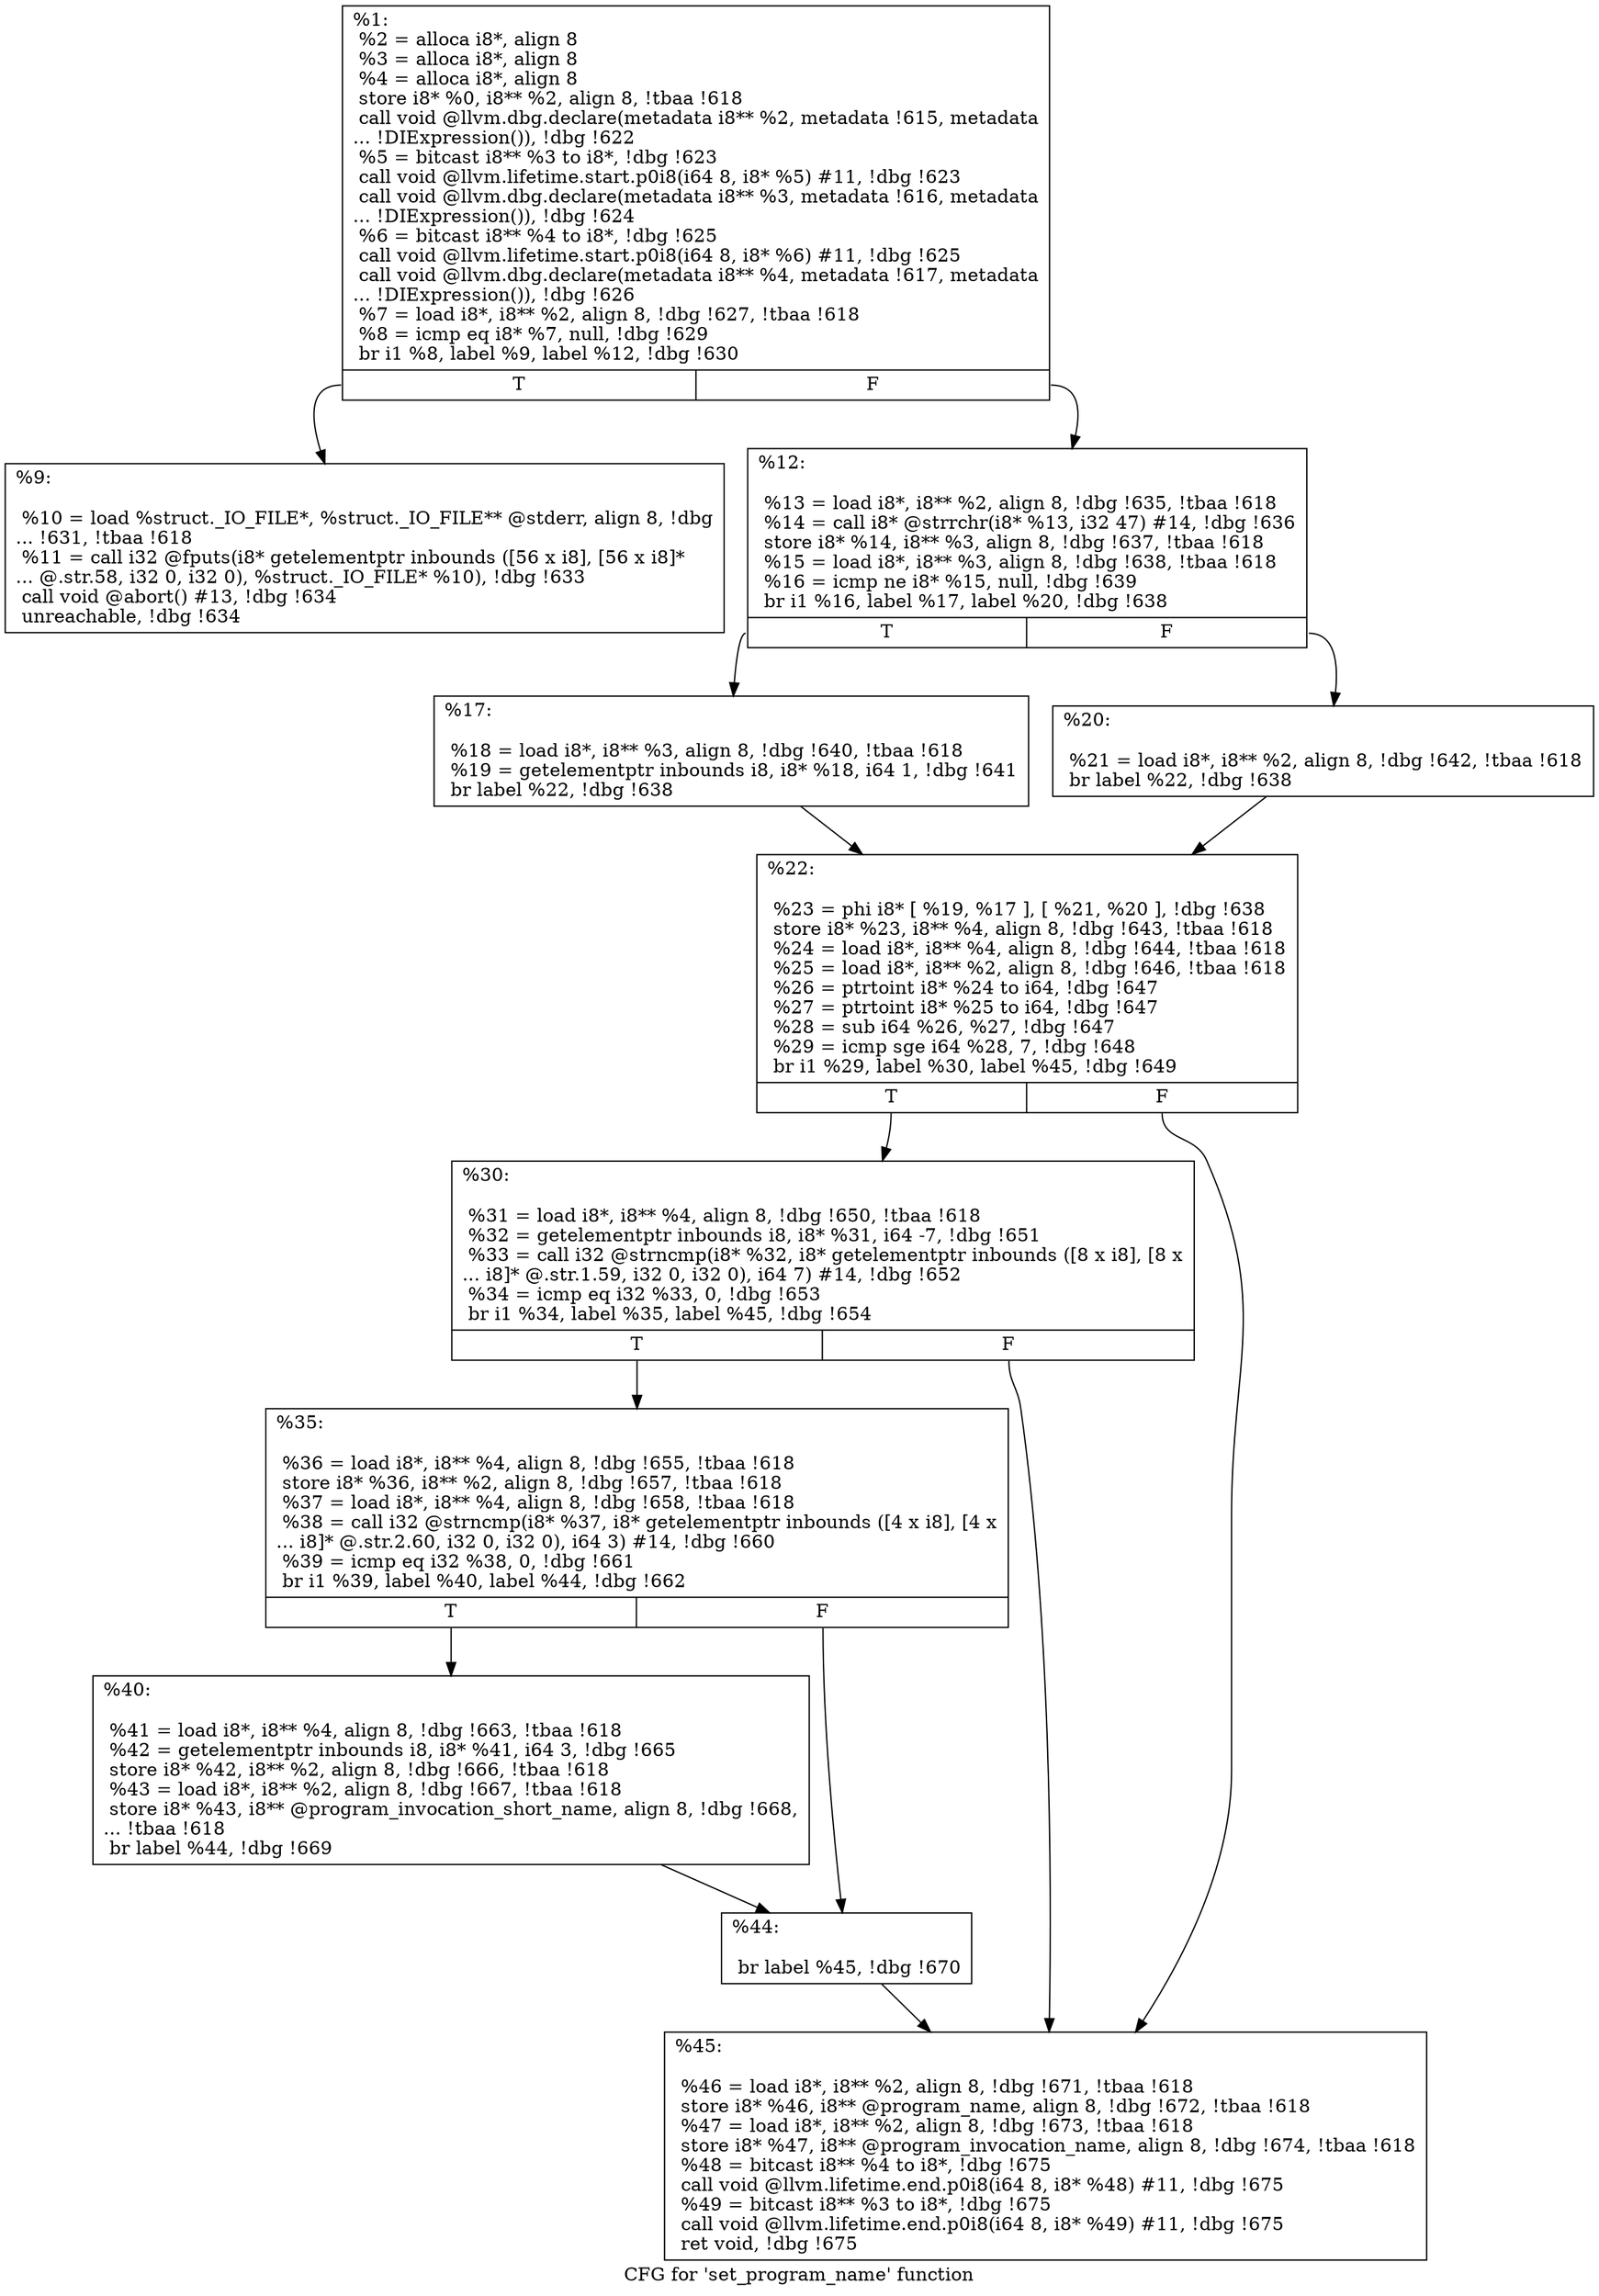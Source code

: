 digraph "CFG for 'set_program_name' function" {
	label="CFG for 'set_program_name' function";

	Node0x13f2690 [shape=record,label="{%1:\l  %2 = alloca i8*, align 8\l  %3 = alloca i8*, align 8\l  %4 = alloca i8*, align 8\l  store i8* %0, i8** %2, align 8, !tbaa !618\l  call void @llvm.dbg.declare(metadata i8** %2, metadata !615, metadata\l... !DIExpression()), !dbg !622\l  %5 = bitcast i8** %3 to i8*, !dbg !623\l  call void @llvm.lifetime.start.p0i8(i64 8, i8* %5) #11, !dbg !623\l  call void @llvm.dbg.declare(metadata i8** %3, metadata !616, metadata\l... !DIExpression()), !dbg !624\l  %6 = bitcast i8** %4 to i8*, !dbg !625\l  call void @llvm.lifetime.start.p0i8(i64 8, i8* %6) #11, !dbg !625\l  call void @llvm.dbg.declare(metadata i8** %4, metadata !617, metadata\l... !DIExpression()), !dbg !626\l  %7 = load i8*, i8** %2, align 8, !dbg !627, !tbaa !618\l  %8 = icmp eq i8* %7, null, !dbg !629\l  br i1 %8, label %9, label %12, !dbg !630\l|{<s0>T|<s1>F}}"];
	Node0x13f2690:s0 -> Node0x13fbf50;
	Node0x13f2690:s1 -> Node0x13fbfa0;
	Node0x13fbf50 [shape=record,label="{%9:\l\l  %10 = load %struct._IO_FILE*, %struct._IO_FILE** @stderr, align 8, !dbg\l... !631, !tbaa !618\l  %11 = call i32 @fputs(i8* getelementptr inbounds ([56 x i8], [56 x i8]*\l... @.str.58, i32 0, i32 0), %struct._IO_FILE* %10), !dbg !633\l  call void @abort() #13, !dbg !634\l  unreachable, !dbg !634\l}"];
	Node0x13fbfa0 [shape=record,label="{%12:\l\l  %13 = load i8*, i8** %2, align 8, !dbg !635, !tbaa !618\l  %14 = call i8* @strrchr(i8* %13, i32 47) #14, !dbg !636\l  store i8* %14, i8** %3, align 8, !dbg !637, !tbaa !618\l  %15 = load i8*, i8** %3, align 8, !dbg !638, !tbaa !618\l  %16 = icmp ne i8* %15, null, !dbg !639\l  br i1 %16, label %17, label %20, !dbg !638\l|{<s0>T|<s1>F}}"];
	Node0x13fbfa0:s0 -> Node0x13fbff0;
	Node0x13fbfa0:s1 -> Node0x13fc040;
	Node0x13fbff0 [shape=record,label="{%17:\l\l  %18 = load i8*, i8** %3, align 8, !dbg !640, !tbaa !618\l  %19 = getelementptr inbounds i8, i8* %18, i64 1, !dbg !641\l  br label %22, !dbg !638\l}"];
	Node0x13fbff0 -> Node0x13fc090;
	Node0x13fc040 [shape=record,label="{%20:\l\l  %21 = load i8*, i8** %2, align 8, !dbg !642, !tbaa !618\l  br label %22, !dbg !638\l}"];
	Node0x13fc040 -> Node0x13fc090;
	Node0x13fc090 [shape=record,label="{%22:\l\l  %23 = phi i8* [ %19, %17 ], [ %21, %20 ], !dbg !638\l  store i8* %23, i8** %4, align 8, !dbg !643, !tbaa !618\l  %24 = load i8*, i8** %4, align 8, !dbg !644, !tbaa !618\l  %25 = load i8*, i8** %2, align 8, !dbg !646, !tbaa !618\l  %26 = ptrtoint i8* %24 to i64, !dbg !647\l  %27 = ptrtoint i8* %25 to i64, !dbg !647\l  %28 = sub i64 %26, %27, !dbg !647\l  %29 = icmp sge i64 %28, 7, !dbg !648\l  br i1 %29, label %30, label %45, !dbg !649\l|{<s0>T|<s1>F}}"];
	Node0x13fc090:s0 -> Node0x13fc0e0;
	Node0x13fc090:s1 -> Node0x13fc220;
	Node0x13fc0e0 [shape=record,label="{%30:\l\l  %31 = load i8*, i8** %4, align 8, !dbg !650, !tbaa !618\l  %32 = getelementptr inbounds i8, i8* %31, i64 -7, !dbg !651\l  %33 = call i32 @strncmp(i8* %32, i8* getelementptr inbounds ([8 x i8], [8 x\l... i8]* @.str.1.59, i32 0, i32 0), i64 7) #14, !dbg !652\l  %34 = icmp eq i32 %33, 0, !dbg !653\l  br i1 %34, label %35, label %45, !dbg !654\l|{<s0>T|<s1>F}}"];
	Node0x13fc0e0:s0 -> Node0x13fc130;
	Node0x13fc0e0:s1 -> Node0x13fc220;
	Node0x13fc130 [shape=record,label="{%35:\l\l  %36 = load i8*, i8** %4, align 8, !dbg !655, !tbaa !618\l  store i8* %36, i8** %2, align 8, !dbg !657, !tbaa !618\l  %37 = load i8*, i8** %4, align 8, !dbg !658, !tbaa !618\l  %38 = call i32 @strncmp(i8* %37, i8* getelementptr inbounds ([4 x i8], [4 x\l... i8]* @.str.2.60, i32 0, i32 0), i64 3) #14, !dbg !660\l  %39 = icmp eq i32 %38, 0, !dbg !661\l  br i1 %39, label %40, label %44, !dbg !662\l|{<s0>T|<s1>F}}"];
	Node0x13fc130:s0 -> Node0x13fc180;
	Node0x13fc130:s1 -> Node0x13fc1d0;
	Node0x13fc180 [shape=record,label="{%40:\l\l  %41 = load i8*, i8** %4, align 8, !dbg !663, !tbaa !618\l  %42 = getelementptr inbounds i8, i8* %41, i64 3, !dbg !665\l  store i8* %42, i8** %2, align 8, !dbg !666, !tbaa !618\l  %43 = load i8*, i8** %2, align 8, !dbg !667, !tbaa !618\l  store i8* %43, i8** @program_invocation_short_name, align 8, !dbg !668,\l... !tbaa !618\l  br label %44, !dbg !669\l}"];
	Node0x13fc180 -> Node0x13fc1d0;
	Node0x13fc1d0 [shape=record,label="{%44:\l\l  br label %45, !dbg !670\l}"];
	Node0x13fc1d0 -> Node0x13fc220;
	Node0x13fc220 [shape=record,label="{%45:\l\l  %46 = load i8*, i8** %2, align 8, !dbg !671, !tbaa !618\l  store i8* %46, i8** @program_name, align 8, !dbg !672, !tbaa !618\l  %47 = load i8*, i8** %2, align 8, !dbg !673, !tbaa !618\l  store i8* %47, i8** @program_invocation_name, align 8, !dbg !674, !tbaa !618\l  %48 = bitcast i8** %4 to i8*, !dbg !675\l  call void @llvm.lifetime.end.p0i8(i64 8, i8* %48) #11, !dbg !675\l  %49 = bitcast i8** %3 to i8*, !dbg !675\l  call void @llvm.lifetime.end.p0i8(i64 8, i8* %49) #11, !dbg !675\l  ret void, !dbg !675\l}"];
}
